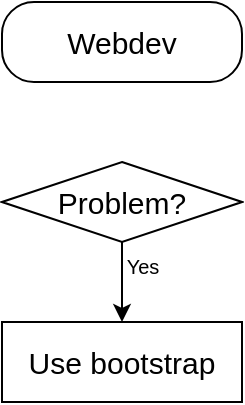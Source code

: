 <mxfile version="18.0.0" type="github">
  <diagram id="t1dAg4eHYar4ad5TQtMW" name="Page-1">
    <mxGraphModel dx="760" dy="401" grid="1" gridSize="10" guides="1" tooltips="1" connect="1" arrows="1" fold="1" page="1" pageScale="1" pageWidth="827" pageHeight="1169" math="0" shadow="0">
      <root>
        <mxCell id="0" />
        <mxCell id="1" parent="0" />
        <mxCell id="KeWsTpOww-uNPvZQ0BMl-1" value="&lt;font style=&quot;font-size: 15px;&quot;&gt;Webdev&lt;/font&gt;" style="rounded=1;whiteSpace=wrap;html=1;arcSize=40;" vertex="1" parent="1">
          <mxGeometry x="320" width="120" height="40" as="geometry" />
        </mxCell>
        <mxCell id="KeWsTpOww-uNPvZQ0BMl-3" value="Problem?" style="rhombus;whiteSpace=wrap;html=1;fontSize=15;" vertex="1" parent="1">
          <mxGeometry x="320" y="80" width="120" height="40" as="geometry" />
        </mxCell>
        <mxCell id="KeWsTpOww-uNPvZQ0BMl-4" value="Use bootstrap" style="rounded=0;whiteSpace=wrap;html=1;fontSize=15;" vertex="1" parent="1">
          <mxGeometry x="320" y="160" width="120" height="40" as="geometry" />
        </mxCell>
        <mxCell id="KeWsTpOww-uNPvZQ0BMl-5" value="&lt;font style=&quot;font-size: 10px;&quot;&gt;Yes&lt;/font&gt;" style="endArrow=classic;html=1;rounded=0;fontSize=15;exitX=0.5;exitY=1;exitDx=0;exitDy=0;entryX=0.5;entryY=0;entryDx=0;entryDy=0;" edge="1" parent="1" source="KeWsTpOww-uNPvZQ0BMl-3" target="KeWsTpOww-uNPvZQ0BMl-4">
          <mxGeometry x="-0.5" y="10" width="50" height="50" relative="1" as="geometry">
            <mxPoint x="390" y="320" as="sourcePoint" />
            <mxPoint x="440" y="270" as="targetPoint" />
            <Array as="points" />
            <mxPoint as="offset" />
          </mxGeometry>
        </mxCell>
      </root>
    </mxGraphModel>
  </diagram>
</mxfile>
